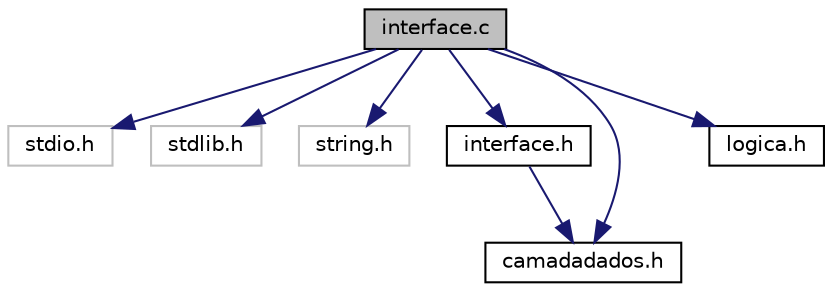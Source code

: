 digraph "interface.c"
{
  edge [fontname="Helvetica",fontsize="10",labelfontname="Helvetica",labelfontsize="10"];
  node [fontname="Helvetica",fontsize="10",shape=record];
  Node0 [label="interface.c",height=0.2,width=0.4,color="black", fillcolor="grey75", style="filled", fontcolor="black"];
  Node0 -> Node1 [color="midnightblue",fontsize="10",style="solid"];
  Node1 [label="stdio.h",height=0.2,width=0.4,color="grey75", fillcolor="white", style="filled"];
  Node0 -> Node2 [color="midnightblue",fontsize="10",style="solid"];
  Node2 [label="stdlib.h",height=0.2,width=0.4,color="grey75", fillcolor="white", style="filled"];
  Node0 -> Node3 [color="midnightblue",fontsize="10",style="solid"];
  Node3 [label="string.h",height=0.2,width=0.4,color="grey75", fillcolor="white", style="filled"];
  Node0 -> Node4 [color="midnightblue",fontsize="10",style="solid"];
  Node4 [label="interface.h",height=0.2,width=0.4,color="black", fillcolor="white", style="filled",URL="$interface_8h.html"];
  Node4 -> Node5 [color="midnightblue",fontsize="10",style="solid"];
  Node5 [label="camadadados.h",height=0.2,width=0.4,color="black", fillcolor="white", style="filled",URL="$camadadados_8h.html"];
  Node0 -> Node6 [color="midnightblue",fontsize="10",style="solid"];
  Node6 [label="logica.h",height=0.2,width=0.4,color="black", fillcolor="white", style="filled",URL="$logica_8h_source.html"];
  Node0 -> Node5 [color="midnightblue",fontsize="10",style="solid"];
}
